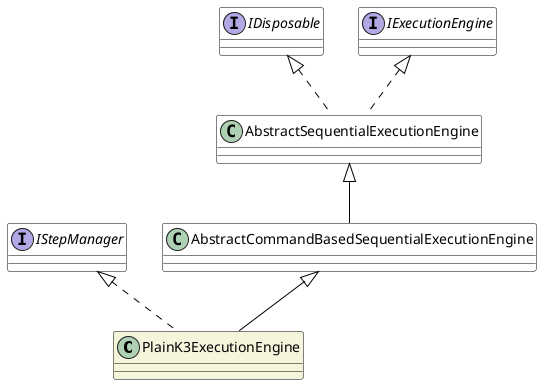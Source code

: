 @startuml
skinparam class {
	BackgroundColor White
	ArrowColor Black
	BorderColor Black
}

scale max 1024 width
scale max 800 height

class PlainK3ExecutionEngine #beige {
}  

interface IDisposable
interface IExecutionEngine
interface IStepManager

IDisposable <|.. AbstractSequentialExecutionEngine 
IExecutionEngine <|.. AbstractSequentialExecutionEngine 
AbstractSequentialExecutionEngine <|-- AbstractCommandBasedSequentialExecutionEngine
AbstractCommandBasedSequentialExecutionEngine <|-- PlainK3ExecutionEngine
IStepManager <|.. PlainK3ExecutionEngine

@enduml